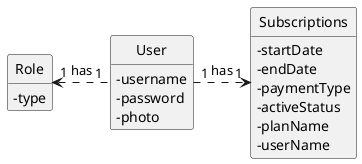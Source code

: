 @startuml

skinparam classAttributeIconSize 0
hide circle
hide methods

class User{
    -username
    -password
    -photo
}

class Subscriptions {
    -startDate
    -endDate
    -paymentType
    -activeStatus
    -planName
    -userName
}


class Role{
    -type
}


Role "1" <.right. "1" User: has
User "1" .right.> "1" Subscriptions: has

@enduml
